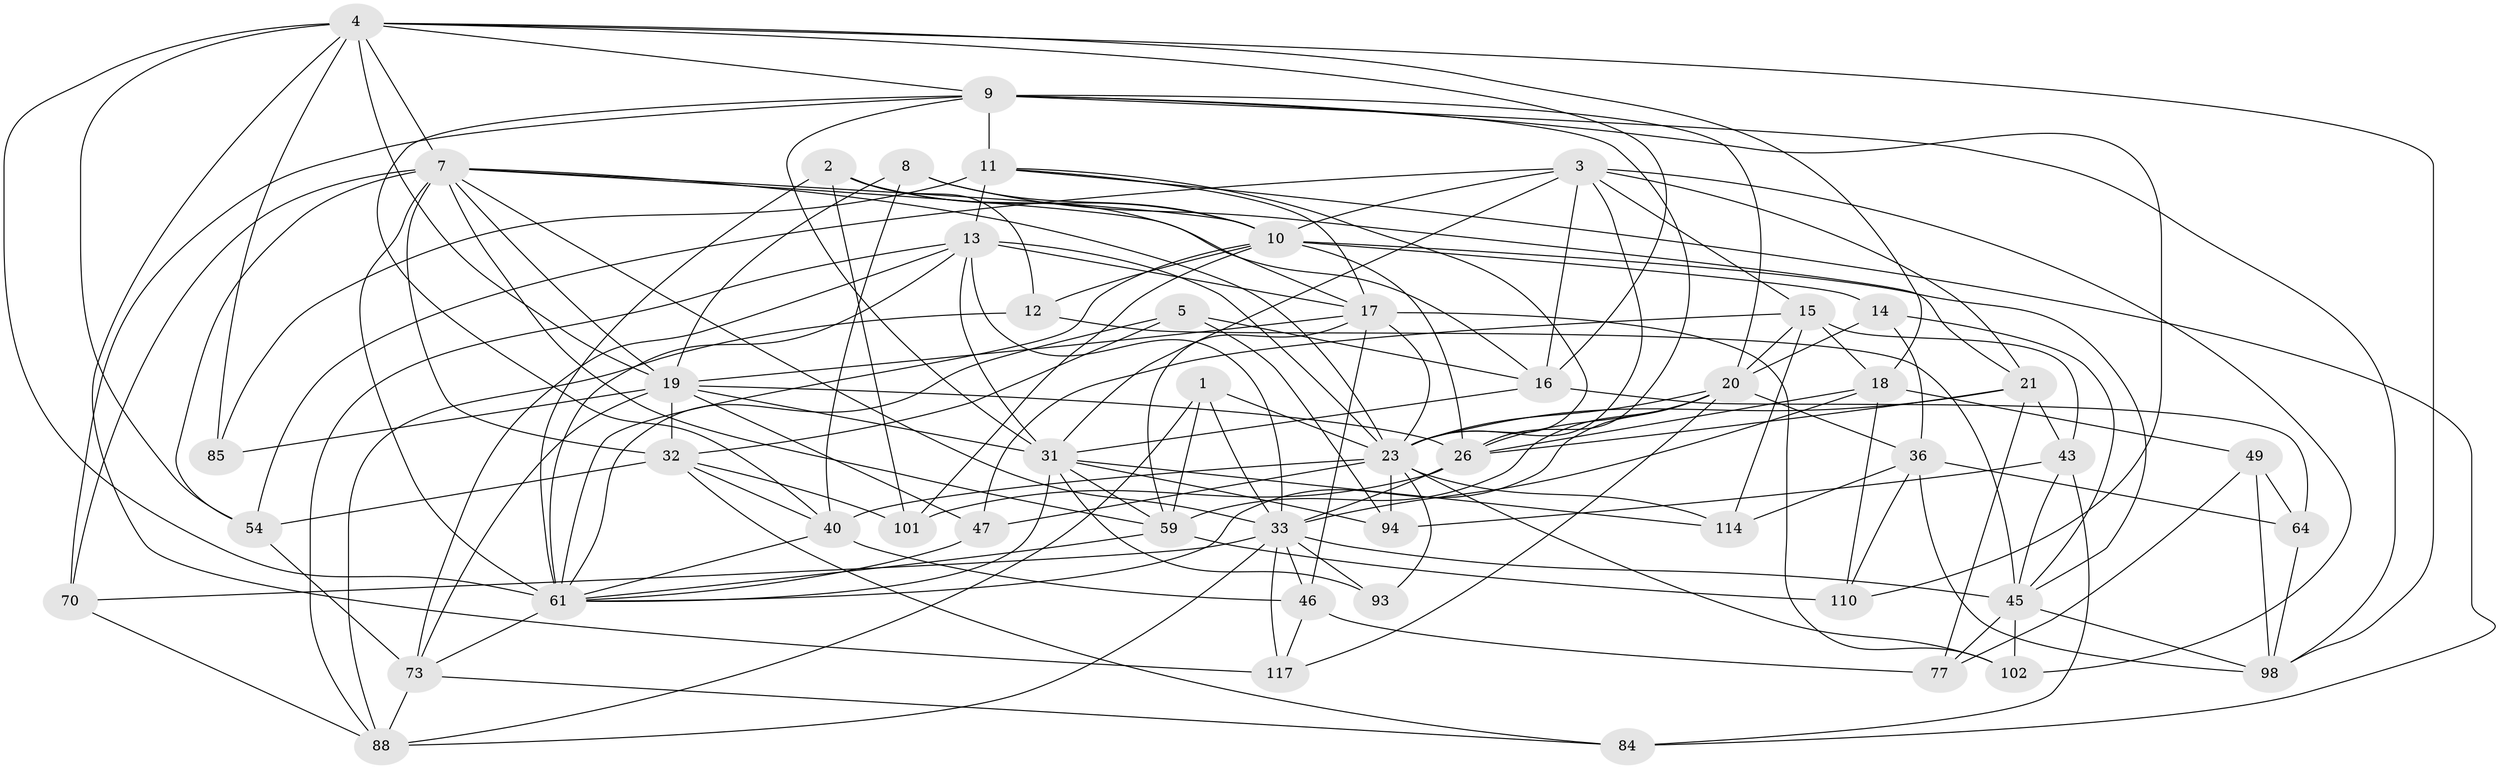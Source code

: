 // original degree distribution, {4: 1.0}
// Generated by graph-tools (version 1.1) at 2025/20/03/04/25 18:20:30]
// undirected, 50 vertices, 157 edges
graph export_dot {
graph [start="1"]
  node [color=gray90,style=filled];
  1;
  2 [super="+48"];
  3 [super="+37+6"];
  4 [super="+25"];
  5;
  7 [super="+122+58+42"];
  8;
  9 [super="+35+113+75"];
  10 [super="+87+97+69"];
  11 [super="+68"];
  12;
  13 [super="+124+60"];
  14;
  15 [super="+22"];
  16 [super="+65"];
  17 [super="+62+57+41"];
  18 [super="+30"];
  19 [super="+56+119+66"];
  20 [super="+100+24+28"];
  21 [super="+111"];
  23 [super="+76+50+27"];
  26 [super="+72+95"];
  31 [super="+39+107+74"];
  32 [super="+112+34"];
  33 [super="+51+53"];
  36 [super="+90"];
  40 [super="+44"];
  43 [super="+99"];
  45 [super="+96+104"];
  46 [super="+89"];
  47 [super="+67"];
  49;
  54 [super="+86"];
  59 [super="+63"];
  61 [super="+105+83+106"];
  64;
  70;
  73 [super="+81"];
  77;
  84;
  85;
  88 [super="+109"];
  93;
  94;
  98 [super="+108"];
  101;
  102;
  110;
  114;
  117;
  1 -- 88;
  1 -- 23;
  1 -- 59;
  1 -- 33;
  2 -- 101;
  2 -- 17 [weight=2];
  2 -- 10;
  2 -- 12;
  2 -- 61 [weight=3];
  3 -- 102;
  3 -- 15;
  3 -- 21;
  3 -- 16;
  3 -- 54;
  3 -- 31;
  3 -- 23;
  3 -- 10;
  4 -- 16;
  4 -- 7 [weight=2];
  4 -- 61 [weight=2];
  4 -- 98;
  4 -- 9;
  4 -- 18;
  4 -- 19;
  4 -- 117;
  4 -- 85;
  4 -- 54;
  5 -- 94;
  5 -- 61;
  5 -- 16;
  5 -- 32;
  7 -- 16;
  7 -- 19;
  7 -- 70;
  7 -- 59;
  7 -- 32;
  7 -- 54;
  7 -- 23;
  7 -- 61;
  7 -- 10;
  7 -- 33;
  8 -- 40;
  8 -- 19;
  8 -- 21;
  8 -- 10;
  9 -- 70;
  9 -- 11 [weight=2];
  9 -- 40;
  9 -- 20;
  9 -- 31;
  9 -- 98;
  9 -- 26;
  9 -- 110;
  10 -- 101;
  10 -- 26;
  10 -- 12;
  10 -- 61;
  10 -- 14;
  10 -- 45;
  11 -- 85 [weight=2];
  11 -- 84;
  11 -- 17;
  11 -- 13;
  11 -- 23;
  12 -- 45;
  12 -- 88;
  13 -- 61;
  13 -- 23;
  13 -- 17;
  13 -- 88;
  13 -- 31;
  13 -- 33;
  13 -- 73;
  14 -- 36;
  14 -- 20;
  14 -- 45;
  15 -- 43 [weight=2];
  15 -- 18;
  15 -- 114;
  15 -- 47 [weight=2];
  15 -- 20;
  16 -- 64;
  16 -- 31;
  17 -- 46 [weight=2];
  17 -- 23;
  17 -- 19;
  17 -- 102;
  17 -- 59;
  18 -- 26;
  18 -- 49;
  18 -- 110;
  18 -- 33;
  19 -- 26;
  19 -- 85;
  19 -- 31;
  19 -- 47;
  19 -- 73;
  19 -- 32;
  20 -- 26;
  20 -- 117;
  20 -- 61;
  20 -- 23;
  20 -- 59 [weight=2];
  20 -- 36;
  21 -- 77;
  21 -- 43;
  21 -- 26;
  21 -- 23;
  23 -- 93;
  23 -- 40 [weight=2];
  23 -- 114;
  23 -- 94;
  23 -- 47 [weight=2];
  23 -- 102;
  26 -- 33;
  26 -- 101;
  31 -- 61;
  31 -- 94;
  31 -- 114;
  31 -- 93;
  31 -- 59;
  32 -- 84;
  32 -- 54 [weight=2];
  32 -- 40;
  32 -- 101;
  33 -- 117;
  33 -- 93 [weight=2];
  33 -- 70;
  33 -- 45;
  33 -- 46;
  33 -- 88;
  36 -- 64;
  36 -- 110;
  36 -- 114;
  36 -- 98;
  40 -- 61 [weight=2];
  40 -- 46;
  43 -- 84;
  43 -- 45;
  43 -- 94;
  45 -- 77;
  45 -- 98;
  45 -- 102;
  46 -- 117;
  46 -- 77;
  47 -- 61;
  49 -- 77;
  49 -- 64;
  49 -- 98;
  54 -- 73;
  59 -- 110;
  59 -- 61;
  61 -- 73;
  64 -- 98;
  70 -- 88;
  73 -- 84;
  73 -- 88;
}
